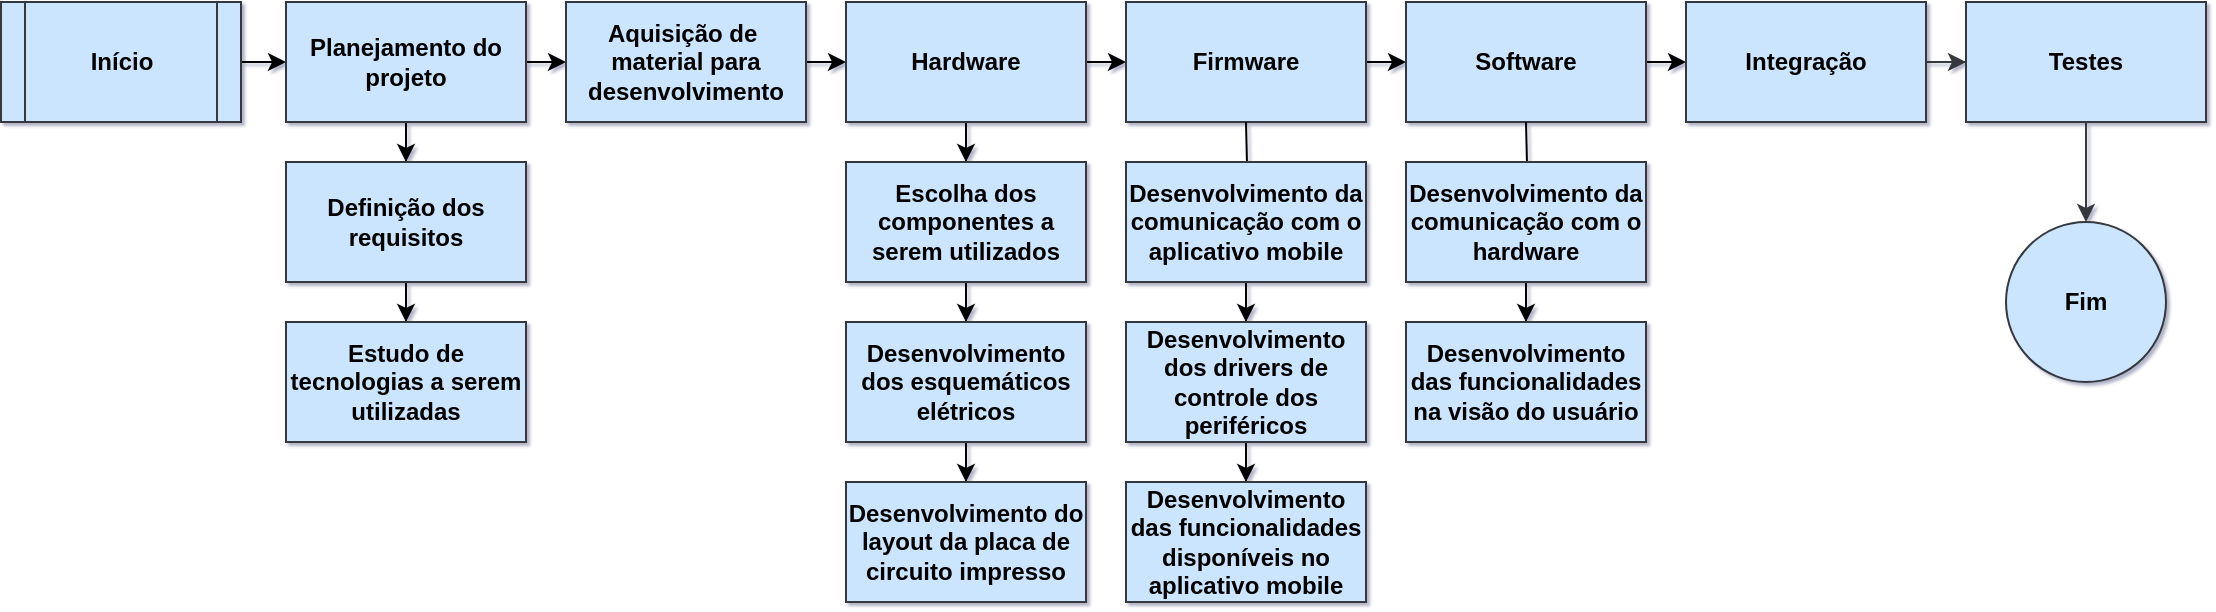 <mxfile version="10.7.7" type="device"><diagram id="ruwz4DMRbQ09D5jc7Hb6" name="Page-1"><mxGraphModel dx="1011" dy="619" grid="0" gridSize="10" guides="1" tooltips="1" connect="1" arrows="1" fold="1" page="1" pageScale="1" pageWidth="1169" pageHeight="827" background="none" math="0" shadow="1"><root><mxCell id="0"/><mxCell id="1" parent="0"/><mxCell id="wxwK8Oms4wszdl1bWTgV-6" style="edgeStyle=orthogonalEdgeStyle;rounded=0;orthogonalLoop=1;jettySize=auto;html=1;exitX=1;exitY=0.5;exitDx=0;exitDy=0;" parent="1" source="_iOqWJ-pIDhiePPx1g8s-2" target="_iOqWJ-pIDhiePPx1g8s-3" edge="1"><mxGeometry relative="1" as="geometry"/></mxCell><mxCell id="_iOqWJ-pIDhiePPx1g8s-2" value="Início" style="shape=process;whiteSpace=wrap;html=1;backgroundOutline=1;fillColor=#cce5ff;strokeColor=#36393d;fontStyle=1" parent="1" vertex="1"><mxGeometry x="27.5" y="380" width="120" height="60" as="geometry"/></mxCell><mxCell id="wxwK8Oms4wszdl1bWTgV-7" style="edgeStyle=orthogonalEdgeStyle;rounded=0;orthogonalLoop=1;jettySize=auto;html=1;exitX=1;exitY=0.5;exitDx=0;exitDy=0;entryX=0;entryY=0.5;entryDx=0;entryDy=0;" parent="1" source="_iOqWJ-pIDhiePPx1g8s-3" target="_iOqWJ-pIDhiePPx1g8s-9" edge="1"><mxGeometry relative="1" as="geometry"/></mxCell><mxCell id="wxwK8Oms4wszdl1bWTgV-10" value="" style="edgeStyle=orthogonalEdgeStyle;rounded=0;orthogonalLoop=1;jettySize=auto;html=1;" parent="1" source="_iOqWJ-pIDhiePPx1g8s-3" target="wxwK8Oms4wszdl1bWTgV-9" edge="1"><mxGeometry relative="1" as="geometry"/></mxCell><mxCell id="_iOqWJ-pIDhiePPx1g8s-3" value="Planejamento do projeto" style="rounded=0;whiteSpace=wrap;html=1;fillColor=#cce5ff;strokeColor=#36393d;fontStyle=1" parent="1" vertex="1"><mxGeometry x="170" y="380" width="120" height="60" as="geometry"/></mxCell><mxCell id="wxwK8Oms4wszdl1bWTgV-12" value="" style="edgeStyle=orthogonalEdgeStyle;rounded=0;orthogonalLoop=1;jettySize=auto;html=1;" parent="1" source="wxwK8Oms4wszdl1bWTgV-9" target="wxwK8Oms4wszdl1bWTgV-11" edge="1"><mxGeometry relative="1" as="geometry"/></mxCell><mxCell id="wxwK8Oms4wszdl1bWTgV-9" value="Definição dos requisitos" style="rounded=0;whiteSpace=wrap;html=1;fillColor=#cce5ff;strokeColor=#36393d;fontStyle=1" parent="1" vertex="1"><mxGeometry x="170" y="460" width="120" height="60" as="geometry"/></mxCell><mxCell id="wxwK8Oms4wszdl1bWTgV-11" value="Estudo de tecnologias a serem utilizadas" style="rounded=0;whiteSpace=wrap;html=1;fillColor=#cce5ff;strokeColor=#36393d;fontStyle=1" parent="1" vertex="1"><mxGeometry x="170" y="540" width="120" height="60" as="geometry"/></mxCell><mxCell id="wxwK8Oms4wszdl1bWTgV-4" style="edgeStyle=orthogonalEdgeStyle;rounded=0;orthogonalLoop=1;jettySize=auto;html=1;exitX=1;exitY=0.5;exitDx=0;exitDy=0;entryX=0;entryY=0.5;entryDx=0;entryDy=0;" parent="1" source="_iOqWJ-pIDhiePPx1g8s-9" target="_iOqWJ-pIDhiePPx1g8s-11" edge="1"><mxGeometry relative="1" as="geometry"/></mxCell><mxCell id="_iOqWJ-pIDhiePPx1g8s-9" value="Aquisição de&amp;nbsp;&lt;br&gt;material para desenvolvimento" style="rounded=0;whiteSpace=wrap;html=1;fillColor=#cce5ff;strokeColor=#36393d;fontStyle=1" parent="1" vertex="1"><mxGeometry x="310" y="380" width="120" height="60" as="geometry"/></mxCell><mxCell id="wxwK8Oms4wszdl1bWTgV-3" style="edgeStyle=orthogonalEdgeStyle;rounded=0;orthogonalLoop=1;jettySize=auto;html=1;exitX=1;exitY=0.5;exitDx=0;exitDy=0;entryX=0;entryY=0.5;entryDx=0;entryDy=0;" parent="1" source="_iOqWJ-pIDhiePPx1g8s-11" target="_iOqWJ-pIDhiePPx1g8s-18" edge="1"><mxGeometry relative="1" as="geometry"/></mxCell><mxCell id="wxwK8Oms4wszdl1bWTgV-16" value="" style="edgeStyle=orthogonalEdgeStyle;rounded=0;orthogonalLoop=1;jettySize=auto;html=1;" parent="1" source="_iOqWJ-pIDhiePPx1g8s-11" target="wxwK8Oms4wszdl1bWTgV-15" edge="1"><mxGeometry relative="1" as="geometry"/></mxCell><mxCell id="_iOqWJ-pIDhiePPx1g8s-11" value="Hardware" style="rounded=0;whiteSpace=wrap;html=1;fillColor=#cce5ff;strokeColor=#36393d;fontStyle=1" parent="1" vertex="1"><mxGeometry x="450" y="380" width="120" height="60" as="geometry"/></mxCell><mxCell id="wxwK8Oms4wszdl1bWTgV-18" value="" style="edgeStyle=orthogonalEdgeStyle;rounded=0;orthogonalLoop=1;jettySize=auto;html=1;" parent="1" source="wxwK8Oms4wszdl1bWTgV-15" target="wxwK8Oms4wszdl1bWTgV-17" edge="1"><mxGeometry relative="1" as="geometry"/></mxCell><mxCell id="wxwK8Oms4wszdl1bWTgV-15" value="Escolha dos componentes a serem utilizados" style="rounded=0;whiteSpace=wrap;html=1;fillColor=#cce5ff;strokeColor=#36393d;fontStyle=1" parent="1" vertex="1"><mxGeometry x="450" y="460" width="120" height="60" as="geometry"/></mxCell><mxCell id="wxwK8Oms4wszdl1bWTgV-20" value="" style="edgeStyle=orthogonalEdgeStyle;rounded=0;orthogonalLoop=1;jettySize=auto;html=1;" parent="1" source="wxwK8Oms4wszdl1bWTgV-17" target="wxwK8Oms4wszdl1bWTgV-19" edge="1"><mxGeometry relative="1" as="geometry"/></mxCell><mxCell id="wxwK8Oms4wszdl1bWTgV-17" value="Desenvolvimento dos esquemáticos elétricos" style="rounded=0;whiteSpace=wrap;html=1;fillColor=#cce5ff;strokeColor=#36393d;fontStyle=1" parent="1" vertex="1"><mxGeometry x="450" y="540" width="120" height="60" as="geometry"/></mxCell><mxCell id="wxwK8Oms4wszdl1bWTgV-19" value="Desenvolvimento do layout da placa de circuito impresso" style="rounded=0;whiteSpace=wrap;html=1;fillColor=#cce5ff;strokeColor=#36393d;fontStyle=1" parent="1" vertex="1"><mxGeometry x="450" y="620" width="120" height="60" as="geometry"/></mxCell><mxCell id="wxwK8Oms4wszdl1bWTgV-2" style="edgeStyle=orthogonalEdgeStyle;rounded=0;orthogonalLoop=1;jettySize=auto;html=1;exitX=1;exitY=0.5;exitDx=0;exitDy=0;entryX=0;entryY=0.5;entryDx=0;entryDy=0;" parent="1" source="_iOqWJ-pIDhiePPx1g8s-18" target="_iOqWJ-pIDhiePPx1g8s-25" edge="1"><mxGeometry relative="1" as="geometry"/></mxCell><mxCell id="_iOqWJ-pIDhiePPx1g8s-18" value="Firmware" style="rounded=0;whiteSpace=wrap;html=1;fillColor=#cce5ff;strokeColor=#36393d;fontStyle=1" parent="1" vertex="1"><mxGeometry x="590" y="380" width="120" height="60" as="geometry"/></mxCell><mxCell id="wxwK8Oms4wszdl1bWTgV-1" style="edgeStyle=orthogonalEdgeStyle;rounded=0;orthogonalLoop=1;jettySize=auto;html=1;exitX=1;exitY=0.5;exitDx=0;exitDy=0;entryX=0;entryY=0.5;entryDx=0;entryDy=0;" parent="1" source="_iOqWJ-pIDhiePPx1g8s-25" target="_iOqWJ-pIDhiePPx1g8s-30" edge="1"><mxGeometry relative="1" as="geometry"/></mxCell><mxCell id="_iOqWJ-pIDhiePPx1g8s-25" value="Software" style="rounded=0;whiteSpace=wrap;html=1;fillColor=#cce5ff;strokeColor=#36393d;fontStyle=1" parent="1" vertex="1"><mxGeometry x="730" y="380" width="120" height="60" as="geometry"/></mxCell><mxCell id="_iOqWJ-pIDhiePPx1g8s-33" value="" style="edgeStyle=orthogonalEdgeStyle;rounded=0;orthogonalLoop=1;jettySize=auto;html=1;endArrow=classic;endFill=1;fillColor=#cce5ff;fontColor=#FFFFFF;strokeColor=#36393d;fontStyle=1" parent="1" source="_iOqWJ-pIDhiePPx1g8s-30" target="_iOqWJ-pIDhiePPx1g8s-32" edge="1"><mxGeometry relative="1" as="geometry"/></mxCell><mxCell id="_iOqWJ-pIDhiePPx1g8s-30" value="Integração" style="rounded=0;whiteSpace=wrap;html=1;fillColor=#cce5ff;strokeColor=#36393d;fontStyle=1" parent="1" vertex="1"><mxGeometry x="870" y="380" width="120" height="60" as="geometry"/></mxCell><mxCell id="_iOqWJ-pIDhiePPx1g8s-35" style="edgeStyle=orthogonalEdgeStyle;rounded=0;orthogonalLoop=1;jettySize=auto;html=1;exitX=0.5;exitY=1;exitDx=0;exitDy=0;entryX=0.5;entryY=0;entryDx=0;entryDy=0;endArrow=classic;endFill=1;fillColor=#cce5ff;fontColor=#FFFFFF;strokeColor=#36393d;fontStyle=1" parent="1" source="_iOqWJ-pIDhiePPx1g8s-32" target="_iOqWJ-pIDhiePPx1g8s-34" edge="1"><mxGeometry relative="1" as="geometry"/></mxCell><mxCell id="_iOqWJ-pIDhiePPx1g8s-32" value="Testes" style="rounded=0;whiteSpace=wrap;html=1;fillColor=#cce5ff;strokeColor=#36393d;fontStyle=1" parent="1" vertex="1"><mxGeometry x="1010" y="380" width="120" height="60" as="geometry"/></mxCell><mxCell id="_iOqWJ-pIDhiePPx1g8s-34" value="Fim" style="ellipse;whiteSpace=wrap;html=1;aspect=fixed;fillColor=#cce5ff;strokeColor=#36393d;fontStyle=1" parent="1" vertex="1"><mxGeometry x="1030" y="490" width="80" height="80" as="geometry"/></mxCell><mxCell id="wxwK8Oms4wszdl1bWTgV-23" value="" style="edgeStyle=orthogonalEdgeStyle;rounded=0;orthogonalLoop=1;jettySize=auto;html=1;" parent="1" target="wxwK8Oms4wszdl1bWTgV-25" edge="1"><mxGeometry relative="1" as="geometry"><mxPoint x="650" y="440" as="sourcePoint"/></mxGeometry></mxCell><mxCell id="wxwK8Oms4wszdl1bWTgV-24" value="" style="edgeStyle=orthogonalEdgeStyle;rounded=0;orthogonalLoop=1;jettySize=auto;html=1;" parent="1" source="wxwK8Oms4wszdl1bWTgV-25" target="wxwK8Oms4wszdl1bWTgV-27" edge="1"><mxGeometry relative="1" as="geometry"/></mxCell><mxCell id="wxwK8Oms4wszdl1bWTgV-25" value="Desenvolvimento da comunicação com o aplicativo mobile" style="rounded=0;whiteSpace=wrap;html=1;fillColor=#cce5ff;strokeColor=#36393d;fontStyle=1" parent="1" vertex="1"><mxGeometry x="590" y="460" width="120" height="60" as="geometry"/></mxCell><mxCell id="wxwK8Oms4wszdl1bWTgV-26" value="" style="edgeStyle=orthogonalEdgeStyle;rounded=0;orthogonalLoop=1;jettySize=auto;html=1;" parent="1" source="wxwK8Oms4wszdl1bWTgV-27" target="wxwK8Oms4wszdl1bWTgV-28" edge="1"><mxGeometry relative="1" as="geometry"/></mxCell><mxCell id="wxwK8Oms4wszdl1bWTgV-27" value="Desenvolvimento dos drivers de controle dos periféricos" style="rounded=0;whiteSpace=wrap;html=1;fillColor=#cce5ff;strokeColor=#36393d;fontStyle=1" parent="1" vertex="1"><mxGeometry x="590" y="540" width="120" height="60" as="geometry"/></mxCell><mxCell id="wxwK8Oms4wszdl1bWTgV-28" value="Desenvolvimento das funcionalidades disponíveis no aplicativo mobile" style="rounded=0;whiteSpace=wrap;html=1;fillColor=#cce5ff;strokeColor=#36393d;fontStyle=1" parent="1" vertex="1"><mxGeometry x="590" y="620" width="120" height="60" as="geometry"/></mxCell><mxCell id="wxwK8Oms4wszdl1bWTgV-29" value="" style="edgeStyle=orthogonalEdgeStyle;rounded=0;orthogonalLoop=1;jettySize=auto;html=1;" parent="1" target="wxwK8Oms4wszdl1bWTgV-31" edge="1"><mxGeometry relative="1" as="geometry"><mxPoint x="790" y="440" as="sourcePoint"/></mxGeometry></mxCell><mxCell id="wxwK8Oms4wszdl1bWTgV-30" value="" style="edgeStyle=orthogonalEdgeStyle;rounded=0;orthogonalLoop=1;jettySize=auto;html=1;" parent="1" source="wxwK8Oms4wszdl1bWTgV-31" target="wxwK8Oms4wszdl1bWTgV-33" edge="1"><mxGeometry relative="1" as="geometry"/></mxCell><mxCell id="wxwK8Oms4wszdl1bWTgV-31" value="Desenvolvimento da comunicação com o hardware" style="rounded=0;whiteSpace=wrap;html=1;fillColor=#cce5ff;strokeColor=#36393d;fontStyle=1" parent="1" vertex="1"><mxGeometry x="730" y="460" width="120" height="60" as="geometry"/></mxCell><mxCell id="wxwK8Oms4wszdl1bWTgV-33" value="Desenvolvimento das funcionalidades na visão do usuário" style="rounded=0;whiteSpace=wrap;html=1;fillColor=#cce5ff;strokeColor=#36393d;fontStyle=1" parent="1" vertex="1"><mxGeometry x="730" y="540" width="120" height="60" as="geometry"/></mxCell></root></mxGraphModel></diagram></mxfile>